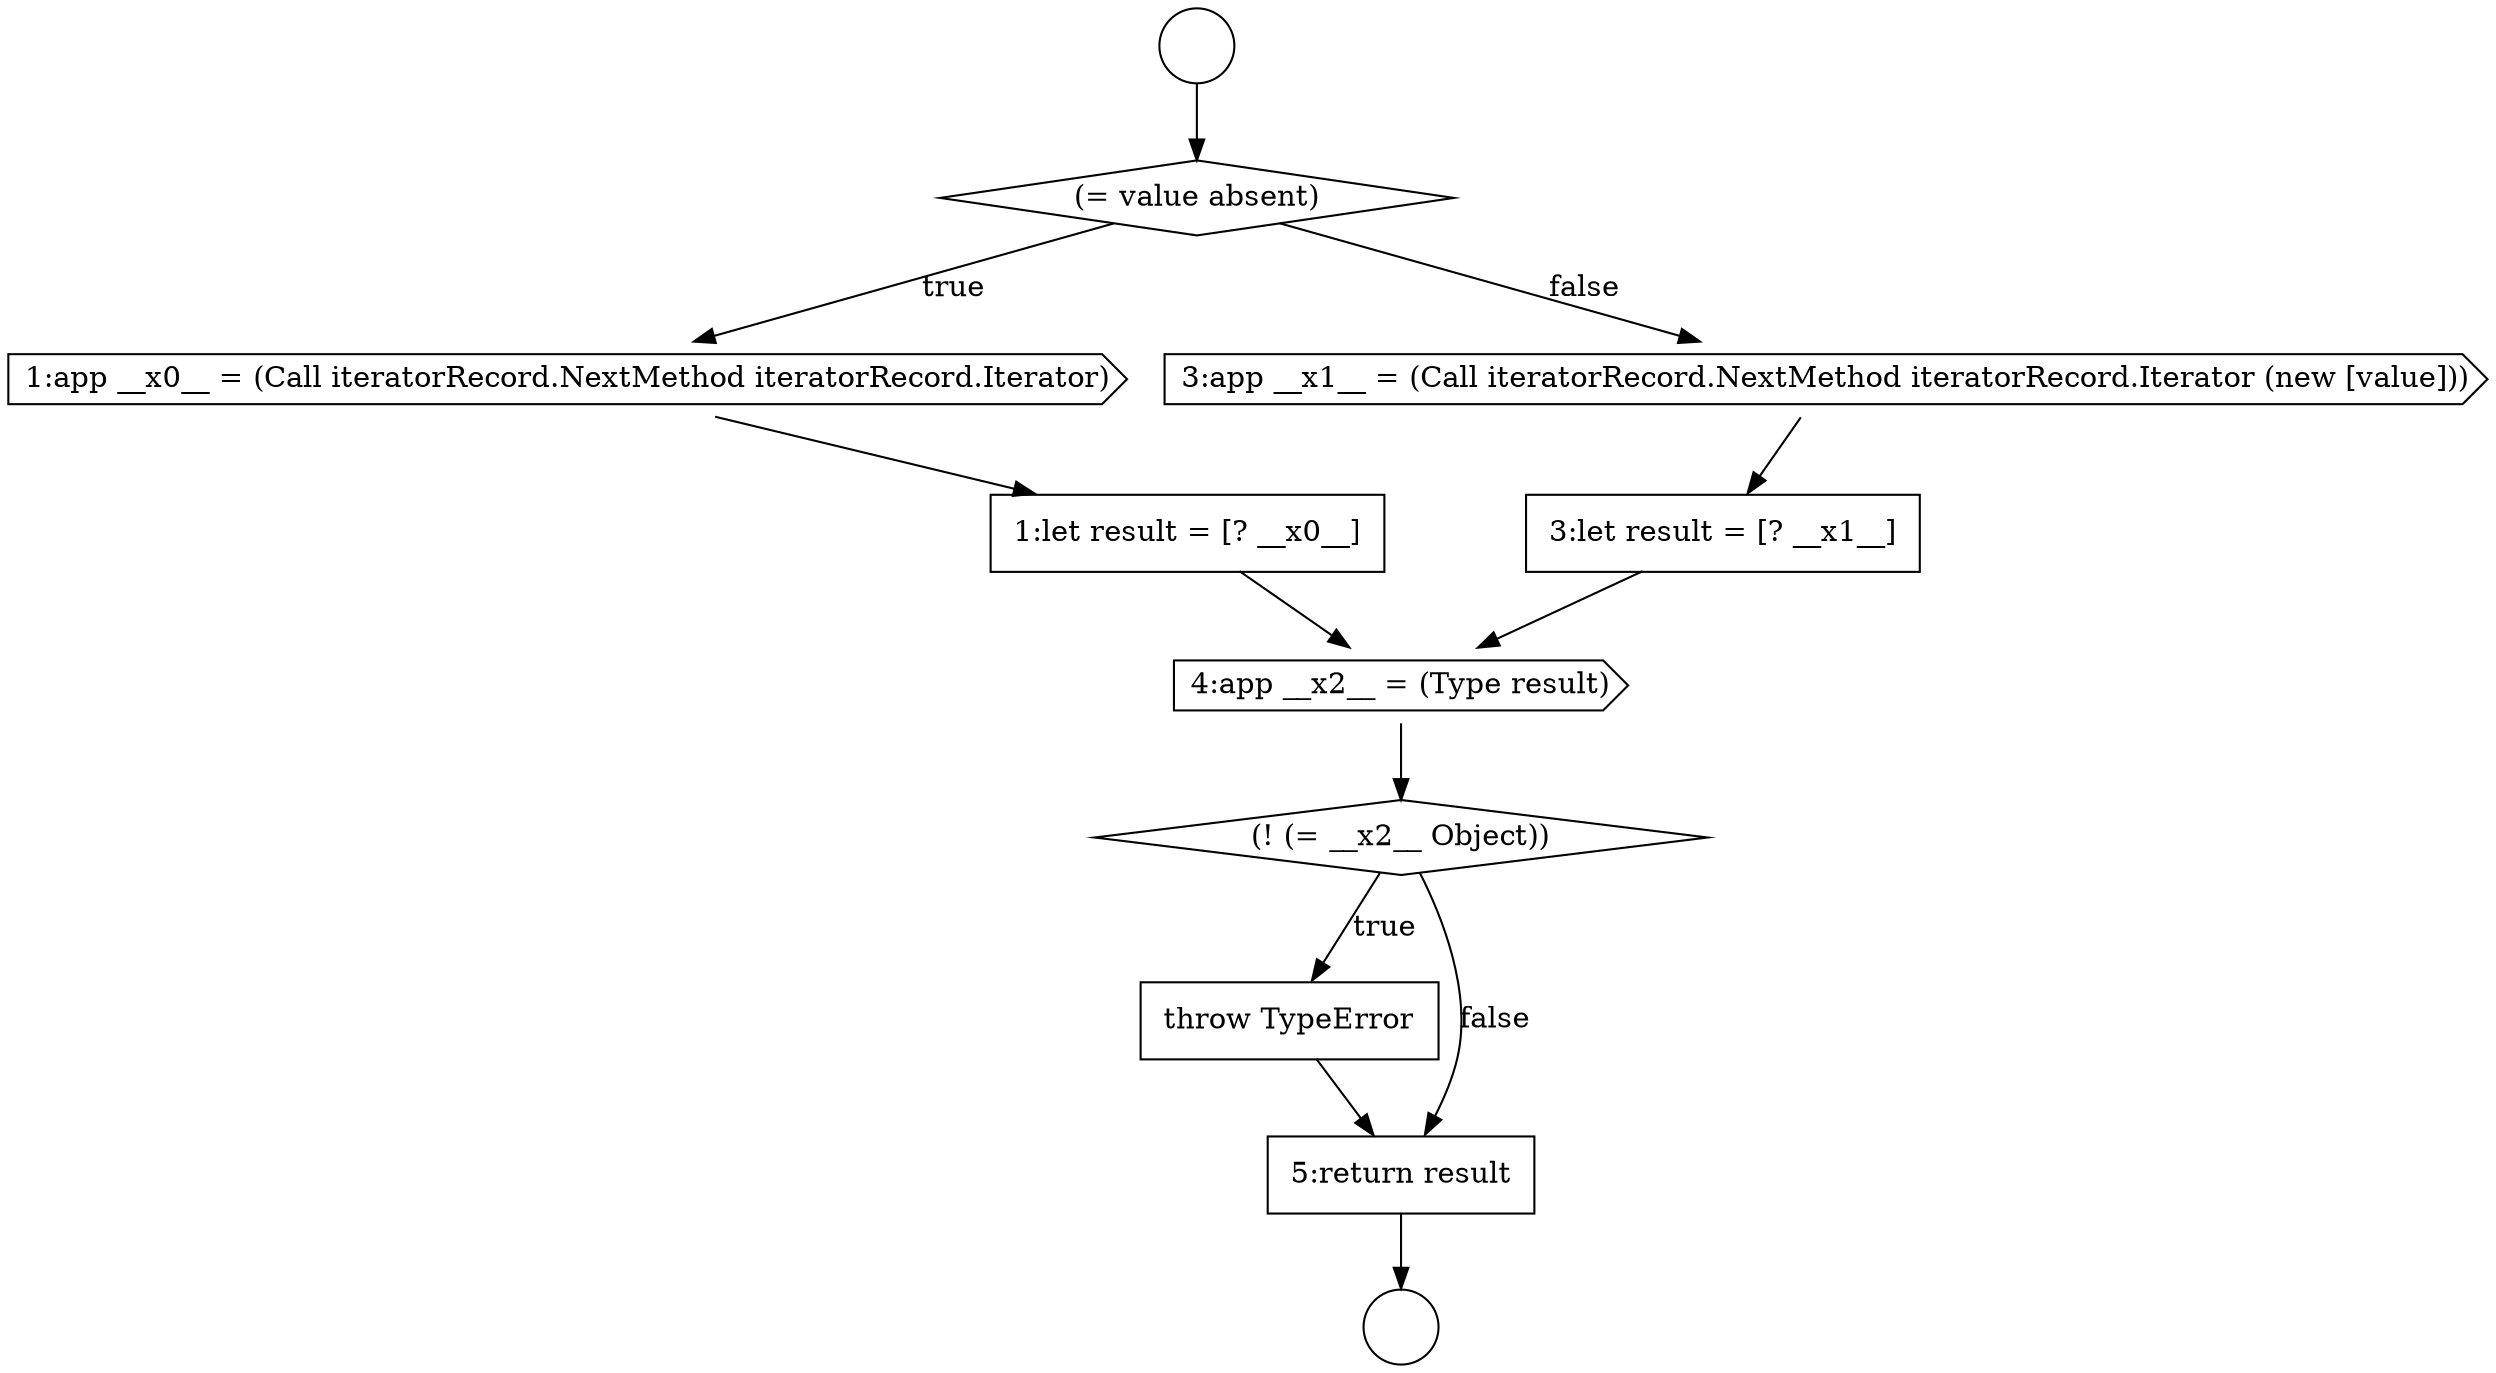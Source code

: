 digraph {
  node1437 [shape=cds, label=<<font color="black">4:app __x2__ = (Type result)</font>> color="black" fillcolor="white" style=filled]
  node1430 [shape=circle label=" " color="black" fillcolor="white" style=filled]
  node1433 [shape=cds, label=<<font color="black">1:app __x0__ = (Call iteratorRecord.NextMethod iteratorRecord.Iterator)</font>> color="black" fillcolor="white" style=filled]
  node1438 [shape=diamond, label=<<font color="black">(! (= __x2__ Object))</font>> color="black" fillcolor="white" style=filled]
  node1434 [shape=none, margin=0, label=<<font color="black">
    <table border="0" cellborder="1" cellspacing="0" cellpadding="10">
      <tr><td align="left">1:let result = [? __x0__]</td></tr>
    </table>
  </font>> color="black" fillcolor="white" style=filled]
  node1439 [shape=none, margin=0, label=<<font color="black">
    <table border="0" cellborder="1" cellspacing="0" cellpadding="10">
      <tr><td align="left">throw TypeError</td></tr>
    </table>
  </font>> color="black" fillcolor="white" style=filled]
  node1435 [shape=cds, label=<<font color="black">3:app __x1__ = (Call iteratorRecord.NextMethod iteratorRecord.Iterator (new [value]))</font>> color="black" fillcolor="white" style=filled]
  node1432 [shape=diamond, label=<<font color="black">(= value absent)</font>> color="black" fillcolor="white" style=filled]
  node1440 [shape=none, margin=0, label=<<font color="black">
    <table border="0" cellborder="1" cellspacing="0" cellpadding="10">
      <tr><td align="left">5:return result</td></tr>
    </table>
  </font>> color="black" fillcolor="white" style=filled]
  node1436 [shape=none, margin=0, label=<<font color="black">
    <table border="0" cellborder="1" cellspacing="0" cellpadding="10">
      <tr><td align="left">3:let result = [? __x1__]</td></tr>
    </table>
  </font>> color="black" fillcolor="white" style=filled]
  node1431 [shape=circle label=" " color="black" fillcolor="white" style=filled]
  node1437 -> node1438 [ color="black"]
  node1439 -> node1440 [ color="black"]
  node1434 -> node1437 [ color="black"]
  node1432 -> node1433 [label=<<font color="black">true</font>> color="black"]
  node1432 -> node1435 [label=<<font color="black">false</font>> color="black"]
  node1436 -> node1437 [ color="black"]
  node1435 -> node1436 [ color="black"]
  node1433 -> node1434 [ color="black"]
  node1438 -> node1439 [label=<<font color="black">true</font>> color="black"]
  node1438 -> node1440 [label=<<font color="black">false</font>> color="black"]
  node1430 -> node1432 [ color="black"]
  node1440 -> node1431 [ color="black"]
}
